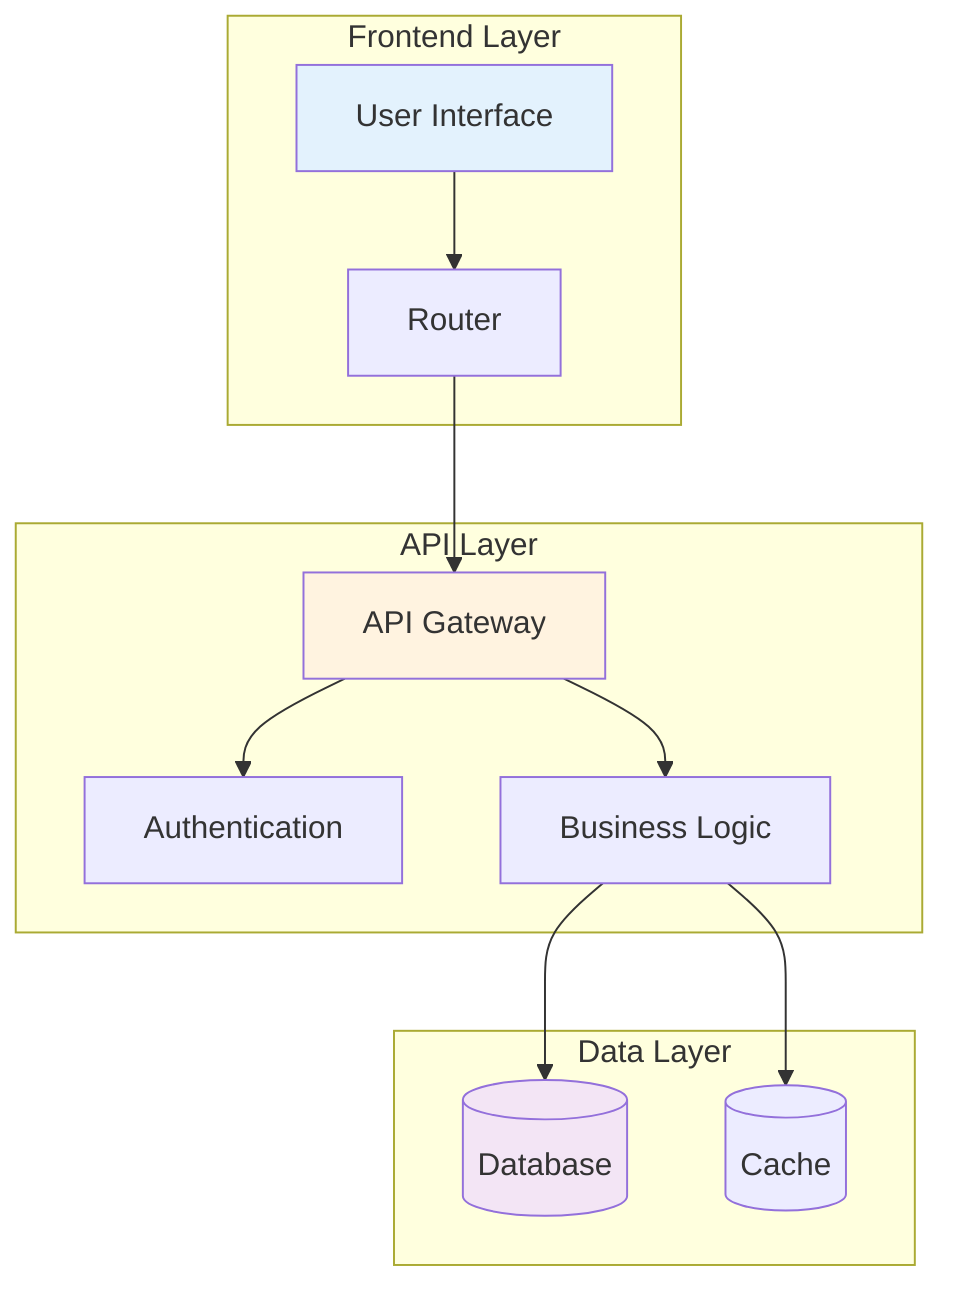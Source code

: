 graph TB
    subgraph "Frontend Layer"
        UI[User Interface]
        Router[Router]
        UI --> Router
    end

    subgraph "API Layer"
        API[API Gateway]
        Auth[Authentication]
        BL[Business Logic]
        API --> Auth
        API --> BL
    end

    subgraph "Data Layer"
        DB[(Database)]
        Cache[(Cache)]
        BL --> DB
        BL --> Cache
    end

    Router --> API

    style UI fill:#e3f2fd
    style API fill:#fff3e0
    style DB fill:#f3e5f5
